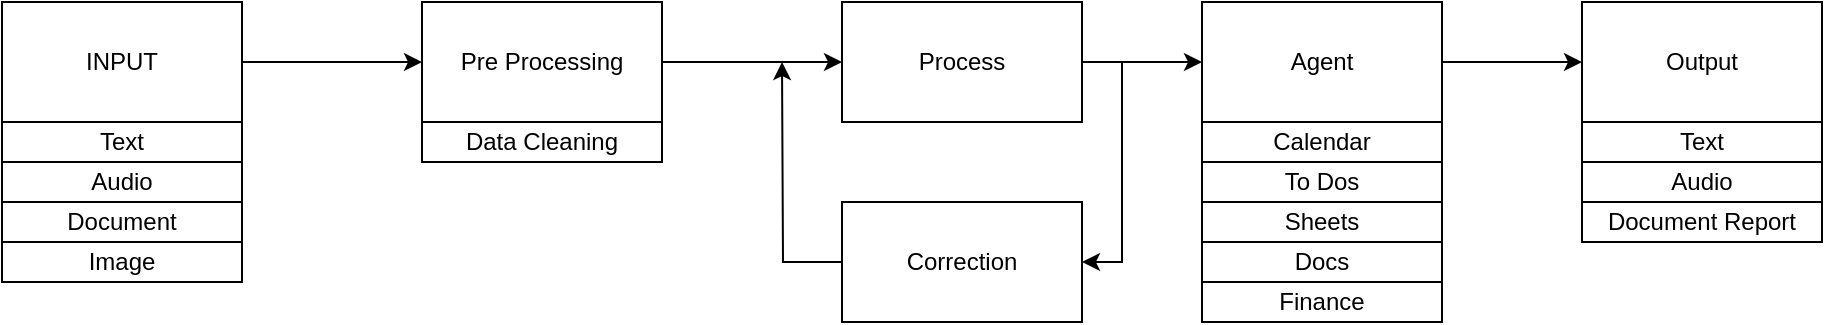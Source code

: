 <mxfile version="27.0.9">
  <diagram name="Page-1" id="C7-MtyAV4K4ghMJdElfd">
    <mxGraphModel dx="1665" dy="777" grid="1" gridSize="10" guides="1" tooltips="1" connect="1" arrows="1" fold="1" page="1" pageScale="1" pageWidth="850" pageHeight="1100" math="0" shadow="0">
      <root>
        <mxCell id="0" />
        <mxCell id="1" parent="0" />
        <mxCell id="J_RyUydGFugAgPV09VgC-5" style="edgeStyle=orthogonalEdgeStyle;rounded=0;orthogonalLoop=1;jettySize=auto;html=1;exitX=1;exitY=0.5;exitDx=0;exitDy=0;entryX=0;entryY=0.5;entryDx=0;entryDy=0;" edge="1" parent="1" source="J_RyUydGFugAgPV09VgC-1" target="J_RyUydGFugAgPV09VgC-2">
          <mxGeometry relative="1" as="geometry" />
        </mxCell>
        <mxCell id="J_RyUydGFugAgPV09VgC-1" value="INPUT" style="rounded=0;whiteSpace=wrap;html=1;" vertex="1" parent="1">
          <mxGeometry x="30" y="70" width="120" height="60" as="geometry" />
        </mxCell>
        <mxCell id="J_RyUydGFugAgPV09VgC-6" style="edgeStyle=orthogonalEdgeStyle;rounded=0;orthogonalLoop=1;jettySize=auto;html=1;exitX=1;exitY=0.5;exitDx=0;exitDy=0;entryX=0;entryY=0.5;entryDx=0;entryDy=0;" edge="1" parent="1" source="J_RyUydGFugAgPV09VgC-2" target="J_RyUydGFugAgPV09VgC-3">
          <mxGeometry relative="1" as="geometry" />
        </mxCell>
        <mxCell id="J_RyUydGFugAgPV09VgC-2" value="Pre Processing" style="rounded=0;whiteSpace=wrap;html=1;" vertex="1" parent="1">
          <mxGeometry x="240" y="70" width="120" height="60" as="geometry" />
        </mxCell>
        <mxCell id="J_RyUydGFugAgPV09VgC-22" value="" style="edgeStyle=orthogonalEdgeStyle;rounded=0;orthogonalLoop=1;jettySize=auto;html=1;" edge="1" parent="1" source="J_RyUydGFugAgPV09VgC-3" target="J_RyUydGFugAgPV09VgC-20">
          <mxGeometry relative="1" as="geometry" />
        </mxCell>
        <mxCell id="J_RyUydGFugAgPV09VgC-26" style="edgeStyle=orthogonalEdgeStyle;rounded=0;orthogonalLoop=1;jettySize=auto;html=1;entryX=1;entryY=0.5;entryDx=0;entryDy=0;" edge="1" parent="1" source="J_RyUydGFugAgPV09VgC-3" target="J_RyUydGFugAgPV09VgC-23">
          <mxGeometry relative="1" as="geometry">
            <Array as="points">
              <mxPoint x="590" y="100" />
              <mxPoint x="590" y="200" />
            </Array>
          </mxGeometry>
        </mxCell>
        <mxCell id="J_RyUydGFugAgPV09VgC-3" value="Process" style="rounded=0;whiteSpace=wrap;html=1;" vertex="1" parent="1">
          <mxGeometry x="450" y="70" width="120" height="60" as="geometry" />
        </mxCell>
        <mxCell id="J_RyUydGFugAgPV09VgC-4" value="Output" style="rounded=0;whiteSpace=wrap;html=1;" vertex="1" parent="1">
          <mxGeometry x="820" y="70" width="120" height="60" as="geometry" />
        </mxCell>
        <mxCell id="J_RyUydGFugAgPV09VgC-11" value="Text" style="rounded=0;whiteSpace=wrap;html=1;" vertex="1" parent="1">
          <mxGeometry x="30" y="130" width="120" height="20" as="geometry" />
        </mxCell>
        <mxCell id="J_RyUydGFugAgPV09VgC-12" value="Audio" style="rounded=0;whiteSpace=wrap;html=1;" vertex="1" parent="1">
          <mxGeometry x="30" y="150" width="120" height="20" as="geometry" />
        </mxCell>
        <mxCell id="J_RyUydGFugAgPV09VgC-13" value="Document" style="rounded=0;whiteSpace=wrap;html=1;" vertex="1" parent="1">
          <mxGeometry x="30" y="170" width="120" height="20" as="geometry" />
        </mxCell>
        <mxCell id="J_RyUydGFugAgPV09VgC-14" value="Image" style="rounded=0;whiteSpace=wrap;html=1;" vertex="1" parent="1">
          <mxGeometry x="30" y="190" width="120" height="20" as="geometry" />
        </mxCell>
        <mxCell id="J_RyUydGFugAgPV09VgC-16" value="Text" style="rounded=0;whiteSpace=wrap;html=1;" vertex="1" parent="1">
          <mxGeometry x="820" y="130" width="120" height="20" as="geometry" />
        </mxCell>
        <mxCell id="J_RyUydGFugAgPV09VgC-17" value="Audio" style="rounded=0;whiteSpace=wrap;html=1;" vertex="1" parent="1">
          <mxGeometry x="820" y="150" width="120" height="20" as="geometry" />
        </mxCell>
        <mxCell id="J_RyUydGFugAgPV09VgC-18" value="Document Report" style="rounded=0;whiteSpace=wrap;html=1;" vertex="1" parent="1">
          <mxGeometry x="820" y="170" width="120" height="20" as="geometry" />
        </mxCell>
        <mxCell id="J_RyUydGFugAgPV09VgC-19" value="Data Cleaning" style="rounded=0;whiteSpace=wrap;html=1;" vertex="1" parent="1">
          <mxGeometry x="240" y="130" width="120" height="20" as="geometry" />
        </mxCell>
        <mxCell id="J_RyUydGFugAgPV09VgC-21" style="edgeStyle=orthogonalEdgeStyle;rounded=0;orthogonalLoop=1;jettySize=auto;html=1;entryX=0;entryY=0.5;entryDx=0;entryDy=0;" edge="1" parent="1" source="J_RyUydGFugAgPV09VgC-20" target="J_RyUydGFugAgPV09VgC-4">
          <mxGeometry relative="1" as="geometry" />
        </mxCell>
        <mxCell id="J_RyUydGFugAgPV09VgC-20" value="Agent" style="rounded=0;whiteSpace=wrap;html=1;" vertex="1" parent="1">
          <mxGeometry x="630" y="70" width="120" height="60" as="geometry" />
        </mxCell>
        <mxCell id="J_RyUydGFugAgPV09VgC-27" style="edgeStyle=orthogonalEdgeStyle;rounded=0;orthogonalLoop=1;jettySize=auto;html=1;" edge="1" parent="1" source="J_RyUydGFugAgPV09VgC-23">
          <mxGeometry relative="1" as="geometry">
            <mxPoint x="420" y="100" as="targetPoint" />
          </mxGeometry>
        </mxCell>
        <mxCell id="J_RyUydGFugAgPV09VgC-23" value="Correction" style="rounded=0;whiteSpace=wrap;html=1;" vertex="1" parent="1">
          <mxGeometry x="450" y="170" width="120" height="60" as="geometry" />
        </mxCell>
        <mxCell id="J_RyUydGFugAgPV09VgC-28" value="Calendar" style="rounded=0;whiteSpace=wrap;html=1;" vertex="1" parent="1">
          <mxGeometry x="630" y="130" width="120" height="20" as="geometry" />
        </mxCell>
        <mxCell id="J_RyUydGFugAgPV09VgC-29" value="To Dos" style="rounded=0;whiteSpace=wrap;html=1;" vertex="1" parent="1">
          <mxGeometry x="630" y="150" width="120" height="20" as="geometry" />
        </mxCell>
        <mxCell id="J_RyUydGFugAgPV09VgC-30" value="Sheets" style="rounded=0;whiteSpace=wrap;html=1;" vertex="1" parent="1">
          <mxGeometry x="630" y="170" width="120" height="20" as="geometry" />
        </mxCell>
        <mxCell id="J_RyUydGFugAgPV09VgC-31" value="Docs" style="rounded=0;whiteSpace=wrap;html=1;" vertex="1" parent="1">
          <mxGeometry x="630" y="190" width="120" height="20" as="geometry" />
        </mxCell>
        <mxCell id="J_RyUydGFugAgPV09VgC-32" value="Finance" style="rounded=0;whiteSpace=wrap;html=1;" vertex="1" parent="1">
          <mxGeometry x="630" y="210" width="120" height="20" as="geometry" />
        </mxCell>
      </root>
    </mxGraphModel>
  </diagram>
</mxfile>

